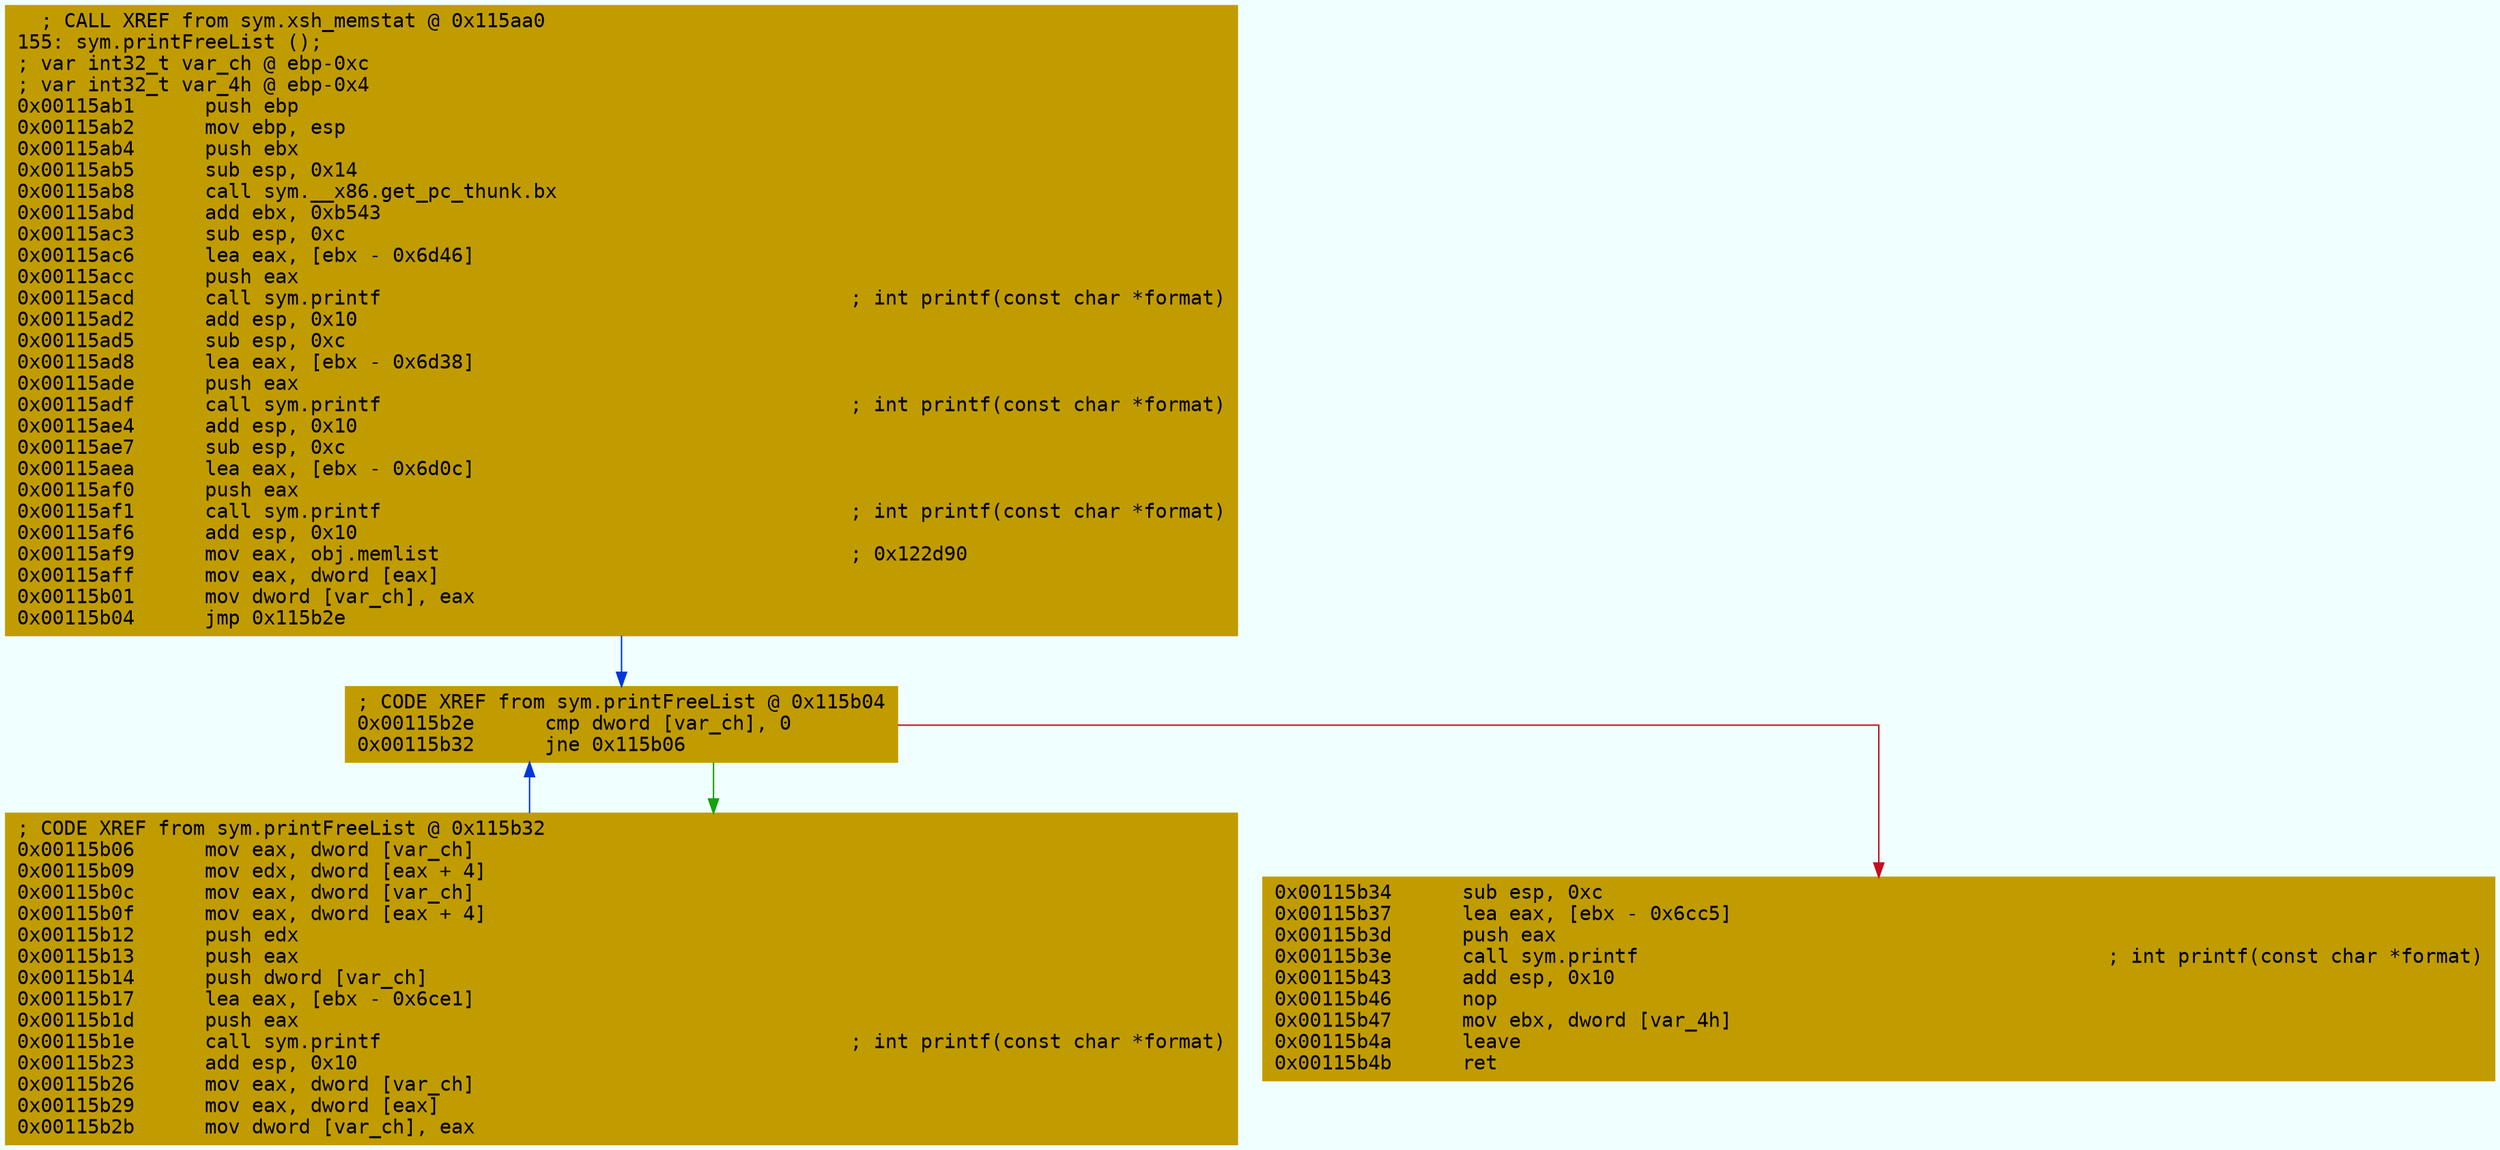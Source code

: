 digraph code {
	graph [bgcolor=azure fontsize=8 fontname="Courier" splines="ortho"];
	node [fillcolor=gray style=filled shape=box];
	edge [arrowhead="normal"];
	"0x00115ab1" [URL="sym.printFreeList/0x00115ab1", fillcolor="#c19c00",color="#c19c00", fontname="Courier",label="  ; CALL XREF from sym.xsh_memstat @ 0x115aa0\l155: sym.printFreeList ();\l; var int32_t var_ch @ ebp-0xc\l; var int32_t var_4h @ ebp-0x4\l0x00115ab1      push ebp\l0x00115ab2      mov ebp, esp\l0x00115ab4      push ebx\l0x00115ab5      sub esp, 0x14\l0x00115ab8      call sym.__x86.get_pc_thunk.bx\l0x00115abd      add ebx, 0xb543\l0x00115ac3      sub esp, 0xc\l0x00115ac6      lea eax, [ebx - 0x6d46]\l0x00115acc      push eax\l0x00115acd      call sym.printf                                        ; int printf(const char *format)\l0x00115ad2      add esp, 0x10\l0x00115ad5      sub esp, 0xc\l0x00115ad8      lea eax, [ebx - 0x6d38]\l0x00115ade      push eax\l0x00115adf      call sym.printf                                        ; int printf(const char *format)\l0x00115ae4      add esp, 0x10\l0x00115ae7      sub esp, 0xc\l0x00115aea      lea eax, [ebx - 0x6d0c]\l0x00115af0      push eax\l0x00115af1      call sym.printf                                        ; int printf(const char *format)\l0x00115af6      add esp, 0x10\l0x00115af9      mov eax, obj.memlist                                   ; 0x122d90\l0x00115aff      mov eax, dword [eax]\l0x00115b01      mov dword [var_ch], eax\l0x00115b04      jmp 0x115b2e\l"]
	"0x00115b06" [URL="sym.printFreeList/0x00115b06", fillcolor="#c19c00",color="#c19c00", fontname="Courier",label="; CODE XREF from sym.printFreeList @ 0x115b32\l0x00115b06      mov eax, dword [var_ch]\l0x00115b09      mov edx, dword [eax + 4]\l0x00115b0c      mov eax, dword [var_ch]\l0x00115b0f      mov eax, dword [eax + 4]\l0x00115b12      push edx\l0x00115b13      push eax\l0x00115b14      push dword [var_ch]\l0x00115b17      lea eax, [ebx - 0x6ce1]\l0x00115b1d      push eax\l0x00115b1e      call sym.printf                                        ; int printf(const char *format)\l0x00115b23      add esp, 0x10\l0x00115b26      mov eax, dword [var_ch]\l0x00115b29      mov eax, dword [eax]\l0x00115b2b      mov dword [var_ch], eax\l"]
	"0x00115b2e" [URL="sym.printFreeList/0x00115b2e", fillcolor="#c19c00",color="#c19c00", fontname="Courier",label="; CODE XREF from sym.printFreeList @ 0x115b04\l0x00115b2e      cmp dword [var_ch], 0\l0x00115b32      jne 0x115b06\l"]
	"0x00115b34" [URL="sym.printFreeList/0x00115b34", fillcolor="#c19c00",color="#c19c00", fontname="Courier",label="0x00115b34      sub esp, 0xc\l0x00115b37      lea eax, [ebx - 0x6cc5]\l0x00115b3d      push eax\l0x00115b3e      call sym.printf                                        ; int printf(const char *format)\l0x00115b43      add esp, 0x10\l0x00115b46      nop\l0x00115b47      mov ebx, dword [var_4h]\l0x00115b4a      leave\l0x00115b4b      ret\l"]
        "0x00115ab1" -> "0x00115b2e" [color="#0037da"];
        "0x00115b06" -> "0x00115b2e" [color="#0037da"];
        "0x00115b2e" -> "0x00115b06" [color="#13a10e"];
        "0x00115b2e" -> "0x00115b34" [color="#c50f1f"];
}
